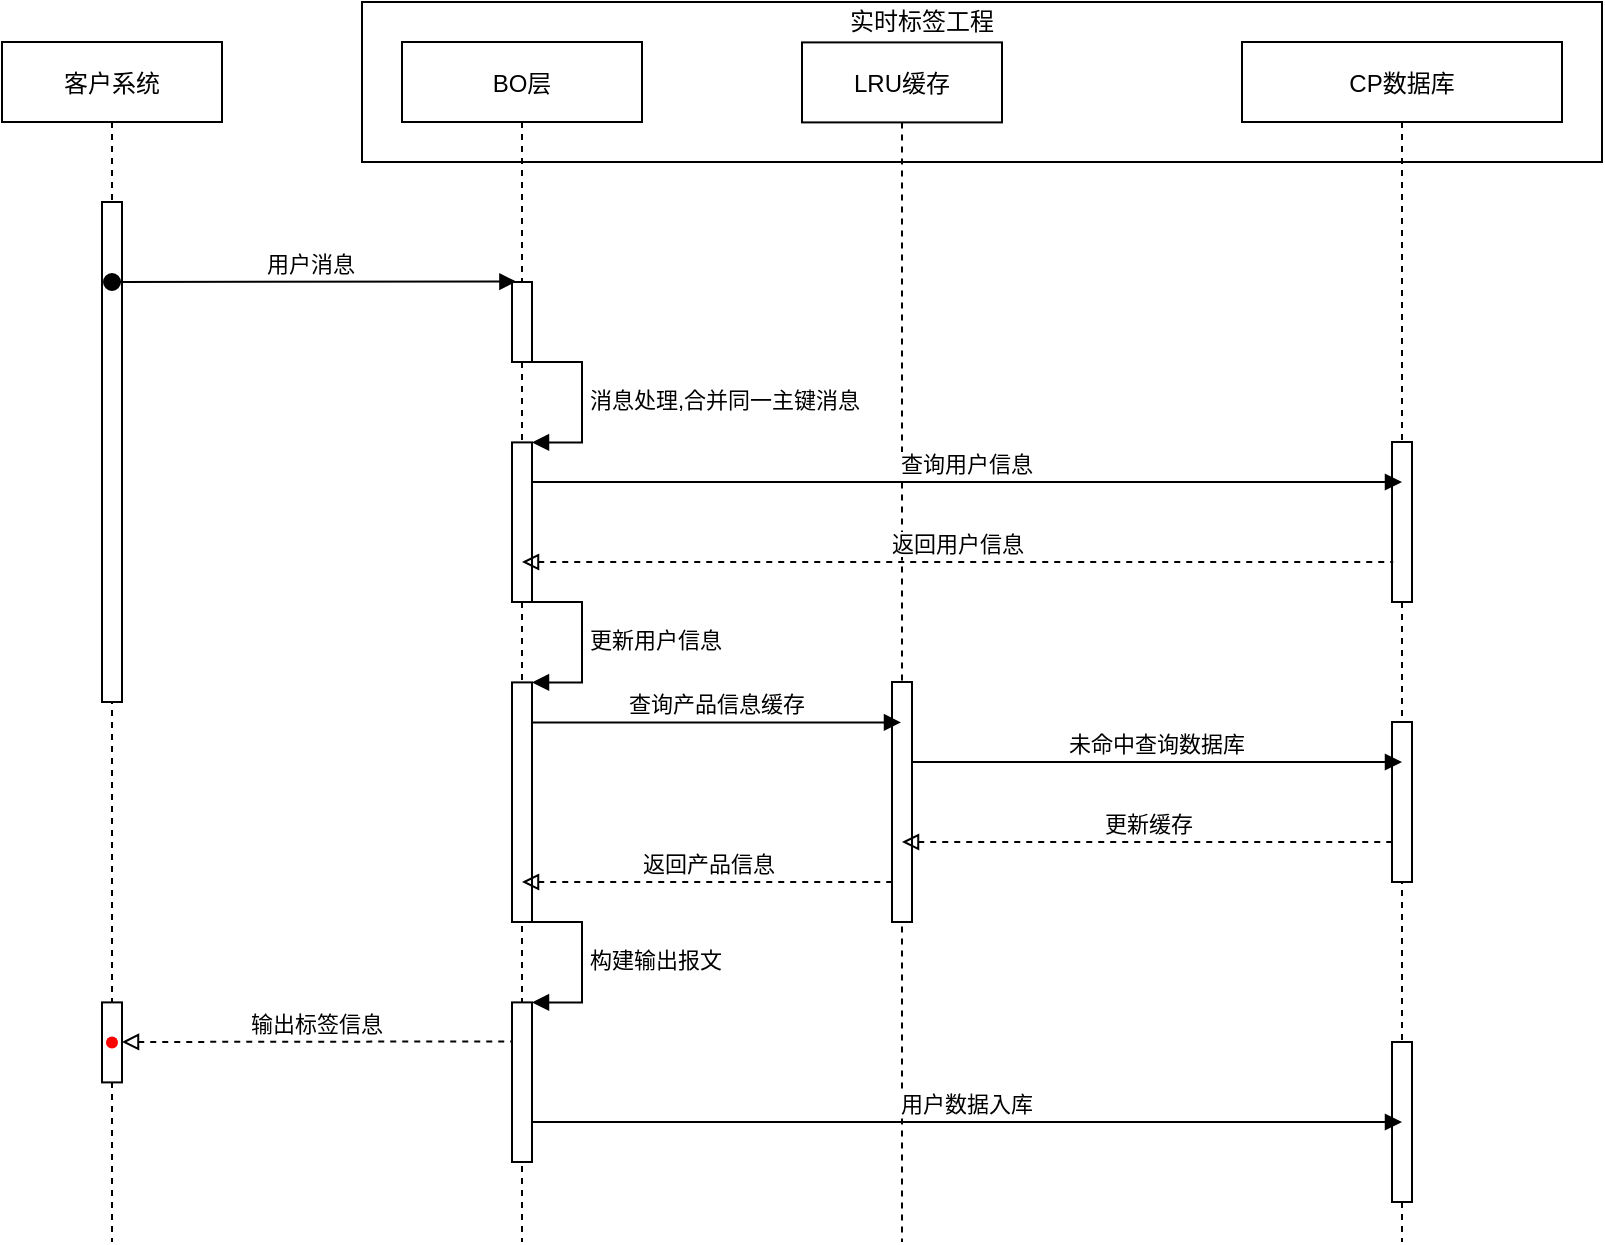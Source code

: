 <mxfile version="14.8.4" type="github">
  <diagram id="kgpKYQtTHZ0yAKxKKP6v" name="Page-1">
    <mxGraphModel dx="1038" dy="619" grid="1" gridSize="10" guides="1" tooltips="1" connect="1" arrows="1" fold="1" page="1" pageScale="1" pageWidth="850" pageHeight="1100" math="0" shadow="0">
      <root>
        <mxCell id="0" />
        <mxCell id="1" parent="0" />
        <object label="" id="TsqY3HCIGFJ2zq7cLXyA-16">
          <mxCell style="rounded=0;whiteSpace=wrap;html=1;fillColor=none;" vertex="1" parent="1">
            <mxGeometry x="220" y="20" width="620" height="80" as="geometry" />
          </mxCell>
        </object>
        <mxCell id="3nuBFxr9cyL0pnOWT2aG-1" value="客户系统" style="shape=umlLifeline;perimeter=lifelinePerimeter;container=1;collapsible=0;recursiveResize=0;rounded=0;shadow=0;strokeWidth=1;" parent="1" vertex="1">
          <mxGeometry x="40" y="40" width="110" height="600" as="geometry" />
        </mxCell>
        <mxCell id="3nuBFxr9cyL0pnOWT2aG-2" value="" style="points=[];perimeter=orthogonalPerimeter;rounded=0;shadow=0;strokeWidth=1;" parent="3nuBFxr9cyL0pnOWT2aG-1" vertex="1">
          <mxGeometry x="50" y="80" width="10" height="250" as="geometry" />
        </mxCell>
        <mxCell id="3nuBFxr9cyL0pnOWT2aG-5" value="BO层" style="shape=umlLifeline;perimeter=lifelinePerimeter;container=1;collapsible=0;recursiveResize=0;rounded=0;shadow=0;strokeWidth=1;" parent="1" vertex="1">
          <mxGeometry x="240" y="40" width="120" height="600" as="geometry" />
        </mxCell>
        <mxCell id="TsqY3HCIGFJ2zq7cLXyA-34" value="" style="html=1;points=[];perimeter=orthogonalPerimeter;" vertex="1" parent="3nuBFxr9cyL0pnOWT2aG-5">
          <mxGeometry x="55" y="320.2" width="10" height="119.8" as="geometry" />
        </mxCell>
        <mxCell id="TsqY3HCIGFJ2zq7cLXyA-35" value="更新用户信息" style="edgeStyle=orthogonalEdgeStyle;html=1;align=left;spacingLeft=2;endArrow=block;rounded=0;entryX=1;entryY=0;exitX=0.82;exitY=0.995;exitDx=0;exitDy=0;exitPerimeter=0;" edge="1" parent="3nuBFxr9cyL0pnOWT2aG-5" target="TsqY3HCIGFJ2zq7cLXyA-34">
          <mxGeometry relative="1" as="geometry">
            <mxPoint x="63.2" y="280" as="sourcePoint" />
            <Array as="points">
              <mxPoint x="90" y="280.2" />
              <mxPoint x="90" y="320.2" />
            </Array>
          </mxGeometry>
        </mxCell>
        <mxCell id="TsqY3HCIGFJ2zq7cLXyA-11" value="CP数据库" style="shape=umlLifeline;perimeter=lifelinePerimeter;container=1;collapsible=0;recursiveResize=0;rounded=0;shadow=0;strokeWidth=1;" vertex="1" parent="1">
          <mxGeometry x="660" y="40" width="160" height="600" as="geometry" />
        </mxCell>
        <mxCell id="TsqY3HCIGFJ2zq7cLXyA-12" value="" style="points=[];perimeter=orthogonalPerimeter;rounded=0;shadow=0;strokeWidth=1;" vertex="1" parent="TsqY3HCIGFJ2zq7cLXyA-11">
          <mxGeometry x="75" y="200" width="10" height="80" as="geometry" />
        </mxCell>
        <mxCell id="TsqY3HCIGFJ2zq7cLXyA-13" value="" style="html=1;points=[];perimeter=orthogonalPerimeter;" vertex="1" parent="TsqY3HCIGFJ2zq7cLXyA-11">
          <mxGeometry x="75" y="340" width="10" height="80" as="geometry" />
        </mxCell>
        <mxCell id="TsqY3HCIGFJ2zq7cLXyA-19" value="" style="points=[];perimeter=orthogonalPerimeter;rounded=0;shadow=0;strokeWidth=1;" vertex="1" parent="1">
          <mxGeometry x="295" y="160" width="10" height="40" as="geometry" />
        </mxCell>
        <mxCell id="TsqY3HCIGFJ2zq7cLXyA-20" value="" style="html=1;points=[];perimeter=orthogonalPerimeter;" vertex="1" parent="1">
          <mxGeometry x="295" y="240.2" width="10" height="79.8" as="geometry" />
        </mxCell>
        <mxCell id="TsqY3HCIGFJ2zq7cLXyA-21" value="消息处理,合并同一主键消息" style="edgeStyle=orthogonalEdgeStyle;html=1;align=left;spacingLeft=2;endArrow=block;rounded=0;entryX=1;entryY=0;exitX=0.82;exitY=0.995;exitDx=0;exitDy=0;exitPerimeter=0;" edge="1" parent="1" target="TsqY3HCIGFJ2zq7cLXyA-20">
          <mxGeometry relative="1" as="geometry">
            <mxPoint x="303.2" y="200" as="sourcePoint" />
            <Array as="points">
              <mxPoint x="330" y="200.2" />
              <mxPoint x="330" y="240.2" />
            </Array>
          </mxGeometry>
        </mxCell>
        <mxCell id="TsqY3HCIGFJ2zq7cLXyA-28" value="实时标签工程" style="text;html=1;strokeColor=none;fillColor=none;align=center;verticalAlign=middle;whiteSpace=wrap;rounded=0;" vertex="1" parent="1">
          <mxGeometry x="440" y="20" width="120" height="20" as="geometry" />
        </mxCell>
        <mxCell id="TsqY3HCIGFJ2zq7cLXyA-29" value="LRU缓存" style="shape=umlLifeline;perimeter=lifelinePerimeter;container=1;collapsible=0;recursiveResize=0;rounded=0;shadow=0;strokeWidth=1;" vertex="1" parent="1">
          <mxGeometry x="440" y="40.2" width="100" height="599.8" as="geometry" />
        </mxCell>
        <mxCell id="TsqY3HCIGFJ2zq7cLXyA-30" value="" style="points=[];perimeter=orthogonalPerimeter;rounded=0;shadow=0;strokeWidth=1;" vertex="1" parent="1">
          <mxGeometry x="485" y="360" width="10" height="120" as="geometry" />
        </mxCell>
        <mxCell id="TsqY3HCIGFJ2zq7cLXyA-31" value="" style="html=1;points=[];perimeter=orthogonalPerimeter;" vertex="1" parent="1">
          <mxGeometry x="295" y="520.2" width="10" height="79.8" as="geometry" />
        </mxCell>
        <mxCell id="TsqY3HCIGFJ2zq7cLXyA-32" value="构建输出报文" style="edgeStyle=orthogonalEdgeStyle;html=1;align=left;spacingLeft=2;endArrow=block;rounded=0;entryX=1;entryY=0;exitX=0.82;exitY=0.995;exitDx=0;exitDy=0;exitPerimeter=0;" edge="1" parent="1" target="TsqY3HCIGFJ2zq7cLXyA-31">
          <mxGeometry relative="1" as="geometry">
            <mxPoint x="303.2" y="480" as="sourcePoint" />
            <Array as="points">
              <mxPoint x="330" y="480.2" />
              <mxPoint x="330" y="520.2" />
            </Array>
          </mxGeometry>
        </mxCell>
        <mxCell id="3nuBFxr9cyL0pnOWT2aG-3" value="用户消息" style="verticalAlign=bottom;startArrow=oval;endArrow=block;startSize=8;shadow=0;strokeWidth=1;entryX=0.22;entryY=-0.005;entryDx=0;entryDy=0;entryPerimeter=0;" parent="1" target="TsqY3HCIGFJ2zq7cLXyA-19" edge="1">
          <mxGeometry x="-0.016" relative="1" as="geometry">
            <mxPoint x="95" y="160" as="sourcePoint" />
            <mxPoint x="270" y="160" as="targetPoint" />
            <Array as="points" />
            <mxPoint as="offset" />
          </mxGeometry>
        </mxCell>
        <mxCell id="3nuBFxr9cyL0pnOWT2aG-9" value="查询用户信息" style="verticalAlign=bottom;endArrow=block;shadow=0;strokeWidth=1;" parent="1" edge="1">
          <mxGeometry relative="1" as="geometry">
            <mxPoint x="305" y="260" as="sourcePoint" />
            <mxPoint x="740" y="260" as="targetPoint" />
          </mxGeometry>
        </mxCell>
        <mxCell id="TsqY3HCIGFJ2zq7cLXyA-33" value="返回用户信息" style="verticalAlign=bottom;endArrow=none;shadow=0;strokeWidth=1;entryX=0.06;entryY=0.247;entryDx=0;entryDy=0;entryPerimeter=0;startArrow=block;startFill=0;endFill=0;dashed=1;" edge="1" parent="1">
          <mxGeometry relative="1" as="geometry">
            <mxPoint x="300" y="300" as="sourcePoint" />
            <mxPoint x="735.6" y="300" as="targetPoint" />
          </mxGeometry>
        </mxCell>
        <mxCell id="TsqY3HCIGFJ2zq7cLXyA-36" value="查询产品信息缓存" style="verticalAlign=bottom;endArrow=block;shadow=0;strokeWidth=1;" edge="1" parent="1" target="TsqY3HCIGFJ2zq7cLXyA-29">
          <mxGeometry relative="1" as="geometry">
            <mxPoint x="305" y="380.24" as="sourcePoint" />
            <mxPoint x="480" y="380" as="targetPoint" />
          </mxGeometry>
        </mxCell>
        <mxCell id="TsqY3HCIGFJ2zq7cLXyA-37" value="未命中查询数据库" style="verticalAlign=bottom;endArrow=block;shadow=0;strokeWidth=1;" edge="1" parent="1">
          <mxGeometry relative="1" as="geometry">
            <mxPoint x="495" y="400" as="sourcePoint" />
            <mxPoint x="740" y="400" as="targetPoint" />
          </mxGeometry>
        </mxCell>
        <mxCell id="TsqY3HCIGFJ2zq7cLXyA-38" value="更新缓存" style="verticalAlign=bottom;endArrow=none;shadow=0;strokeWidth=1;entryX=0.06;entryY=0.247;entryDx=0;entryDy=0;entryPerimeter=0;startArrow=block;startFill=0;endFill=0;dashed=1;" edge="1" parent="1">
          <mxGeometry relative="1" as="geometry">
            <mxPoint x="490" y="440" as="sourcePoint" />
            <mxPoint x="736.6" y="440" as="targetPoint" />
          </mxGeometry>
        </mxCell>
        <mxCell id="TsqY3HCIGFJ2zq7cLXyA-39" value="返回产品信息" style="verticalAlign=bottom;endArrow=none;shadow=0;strokeWidth=1;entryX=0.06;entryY=0.247;entryDx=0;entryDy=0;entryPerimeter=0;startArrow=block;startFill=0;endFill=0;dashed=1;" edge="1" parent="1">
          <mxGeometry relative="1" as="geometry">
            <mxPoint x="300" y="460" as="sourcePoint" />
            <mxPoint x="486.6" y="460" as="targetPoint" />
          </mxGeometry>
        </mxCell>
        <mxCell id="TsqY3HCIGFJ2zq7cLXyA-40" value="输出标签信息" style="verticalAlign=bottom;endArrow=none;shadow=0;strokeWidth=1;entryX=0.06;entryY=0.247;entryDx=0;entryDy=0;entryPerimeter=0;startArrow=block;startFill=0;endFill=0;dashed=1;" edge="1" parent="1">
          <mxGeometry relative="1" as="geometry">
            <mxPoint x="100" y="540" as="sourcePoint" />
            <mxPoint x="295.0" y="539.7" as="targetPoint" />
          </mxGeometry>
        </mxCell>
        <mxCell id="TsqY3HCIGFJ2zq7cLXyA-41" value="" style="html=1;points=[];perimeter=orthogonalPerimeter;" vertex="1" parent="1">
          <mxGeometry x="90" y="520.2" width="10" height="40" as="geometry" />
        </mxCell>
        <mxCell id="TsqY3HCIGFJ2zq7cLXyA-44" value="" style="shape=waypoint;sketch=0;fillStyle=solid;size=6;pointerEvents=1;points=[];fillColor=none;resizable=0;rotatable=0;perimeter=centerPerimeter;snapToPoint=1;strokeColor=#FF0000;fontSize=12;" vertex="1" parent="1">
          <mxGeometry x="75" y="520.2" width="40" height="40" as="geometry" />
        </mxCell>
        <mxCell id="TsqY3HCIGFJ2zq7cLXyA-46" value="" style="html=1;points=[];perimeter=orthogonalPerimeter;" vertex="1" parent="1">
          <mxGeometry x="735" y="540" width="10" height="80" as="geometry" />
        </mxCell>
        <mxCell id="TsqY3HCIGFJ2zq7cLXyA-45" value="用户数据入库" style="verticalAlign=bottom;endArrow=block;shadow=0;strokeWidth=1;" edge="1" parent="1">
          <mxGeometry relative="1" as="geometry">
            <mxPoint x="305" y="580" as="sourcePoint" />
            <mxPoint x="740" y="580" as="targetPoint" />
          </mxGeometry>
        </mxCell>
      </root>
    </mxGraphModel>
  </diagram>
</mxfile>
